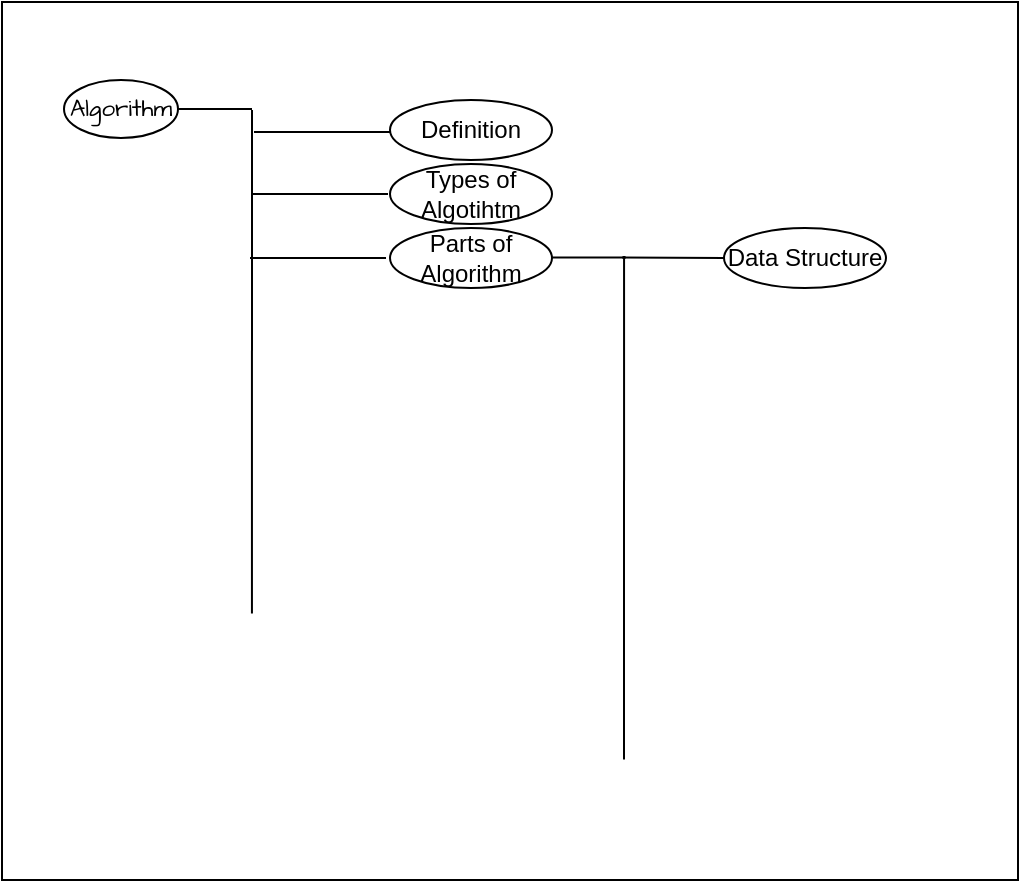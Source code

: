 <mxfile border="50" scale="3" compressed="false" locked="false" version="26.0.9">
  <diagram name="Blank" id="YmL12bMKpDGza6XwsDPr">
    <mxGraphModel dx="600" dy="323" grid="0" gridSize="10" guides="1" tooltips="1" connect="1" arrows="1" fold="1" page="0" pageScale="1" pageWidth="827" pageHeight="1169" background="none" math="1" shadow="0">
      <root>
        <mxCell id="X5NqExCQtvZxIxQ7pmgY-0" />
        <mxCell id="1" parent="X5NqExCQtvZxIxQ7pmgY-0" />
        <mxCell id="2RsevzLdP4SSxhdmT4-U-3" value="" style="rounded=0;whiteSpace=wrap;html=1;hachureGap=4;fontFamily=Architects Daughter;fontSource=https%3A%2F%2Ffonts.googleapis.com%2Fcss%3Ffamily%3DArchitects%2BDaughter;" vertex="1" parent="1">
          <mxGeometry x="170" y="103" width="508" height="439" as="geometry" />
        </mxCell>
        <mxCell id="2RsevzLdP4SSxhdmT4-U-4" value="Algorithm" style="ellipse;whiteSpace=wrap;html=1;hachureGap=4;fontFamily=Architects Daughter;fontSource=https%3A%2F%2Ffonts.googleapis.com%2Fcss%3Ffamily%3DArchitects%2BDaughter;" vertex="1" parent="1">
          <mxGeometry x="201" y="142" width="57" height="29" as="geometry" />
        </mxCell>
        <mxCell id="2RsevzLdP4SSxhdmT4-U-8" style="edgeStyle=orthogonalEdgeStyle;rounded=0;hachureGap=4;orthogonalLoop=1;jettySize=auto;html=1;exitX=1;exitY=0.5;exitDx=0;exitDy=0;entryX=-0.021;entryY=0.443;entryDx=0;entryDy=0;entryPerimeter=0;fontFamily=Architects Daughter;fontSource=https%3A%2F%2Ffonts.googleapis.com%2Fcss%3Ffamily%3DArchitects%2BDaughter;strokeColor=default;endArrow=none;startFill=0;" edge="1" parent="1" source="2RsevzLdP4SSxhdmT4-U-4">
          <mxGeometry relative="1" as="geometry">
            <mxPoint x="295" y="157" as="targetPoint" />
          </mxGeometry>
        </mxCell>
        <mxCell id="2RsevzLdP4SSxhdmT4-U-9" value="" style="endArrow=none;html=1;rounded=0;hachureGap=4;fontFamily=Architects Daughter;fontSource=https%3A%2F%2Ffonts.googleapis.com%2Fcss%3Ffamily%3DArchitects%2BDaughter;exitX=0.246;exitY=0.692;exitDx=0;exitDy=0;exitPerimeter=0;" edge="1" parent="1">
          <mxGeometry width="50" height="50" relative="1" as="geometry">
            <mxPoint x="294.968" y="408.788" as="sourcePoint" />
            <mxPoint x="295" y="157" as="targetPoint" />
          </mxGeometry>
        </mxCell>
        <mxCell id="2RsevzLdP4SSxhdmT4-U-11" value="" style="endArrow=none;html=1;rounded=0;exitX=0.506;exitY=0.256;exitDx=0;exitDy=0;exitPerimeter=0;" edge="1" parent="1">
          <mxGeometry width="50" height="50" relative="1" as="geometry">
            <mxPoint x="364" y="168" as="sourcePoint" />
            <mxPoint x="296.001" y="168" as="targetPoint" />
          </mxGeometry>
        </mxCell>
        <mxCell id="2RsevzLdP4SSxhdmT4-U-13" value="" style="endArrow=none;html=1;rounded=0;exitX=0.506;exitY=0.256;exitDx=0;exitDy=0;exitPerimeter=0;" edge="1" parent="1">
          <mxGeometry width="50" height="50" relative="1" as="geometry">
            <mxPoint x="363" y="199" as="sourcePoint" />
            <mxPoint x="295.001" y="199" as="targetPoint" />
          </mxGeometry>
        </mxCell>
        <mxCell id="2RsevzLdP4SSxhdmT4-U-14" value="" style="endArrow=none;html=1;rounded=0;exitX=0.506;exitY=0.256;exitDx=0;exitDy=0;exitPerimeter=0;" edge="1" parent="1">
          <mxGeometry width="50" height="50" relative="1" as="geometry">
            <mxPoint x="362" y="231" as="sourcePoint" />
            <mxPoint x="294.001" y="231" as="targetPoint" />
          </mxGeometry>
        </mxCell>
        <mxCell id="2RsevzLdP4SSxhdmT4-U-15" value="Definition" style="ellipse;whiteSpace=wrap;html=1;" vertex="1" parent="1">
          <mxGeometry x="364" y="152" width="81" height="30" as="geometry" />
        </mxCell>
        <mxCell id="2RsevzLdP4SSxhdmT4-U-16" value="Types of Algotihtm" style="ellipse;whiteSpace=wrap;html=1;" vertex="1" parent="1">
          <mxGeometry x="364" y="184" width="81" height="30" as="geometry" />
        </mxCell>
        <mxCell id="2RsevzLdP4SSxhdmT4-U-17" value="Parts of Algorithm" style="ellipse;whiteSpace=wrap;html=1;" vertex="1" parent="1">
          <mxGeometry x="364" y="216" width="81" height="30" as="geometry" />
        </mxCell>
        <mxCell id="2RsevzLdP4SSxhdmT4-U-18" style="edgeStyle=orthogonalEdgeStyle;rounded=0;hachureGap=4;orthogonalLoop=1;jettySize=auto;html=1;exitX=1;exitY=0.5;exitDx=0;exitDy=0;entryX=-0.021;entryY=0.443;entryDx=0;entryDy=0;entryPerimeter=0;fontFamily=Architects Daughter;fontSource=https%3A%2F%2Ffonts.googleapis.com%2Fcss%3Ffamily%3DArchitects%2BDaughter;strokeColor=default;endArrow=none;startFill=0;" edge="1" parent="1">
          <mxGeometry relative="1" as="geometry">
            <mxPoint x="445" y="230.71" as="sourcePoint" />
            <mxPoint x="482" y="230.71" as="targetPoint" />
          </mxGeometry>
        </mxCell>
        <mxCell id="2RsevzLdP4SSxhdmT4-U-19" value="Data Structure" style="ellipse;whiteSpace=wrap;html=1;" vertex="1" parent="1">
          <mxGeometry x="531" y="216" width="81" height="30" as="geometry" />
        </mxCell>
        <mxCell id="2RsevzLdP4SSxhdmT4-U-20" value="" style="endArrow=none;html=1;rounded=0;hachureGap=4;fontFamily=Architects Daughter;fontSource=https%3A%2F%2Ffonts.googleapis.com%2Fcss%3Ffamily%3DArchitects%2BDaughter;exitX=0.246;exitY=0.692;exitDx=0;exitDy=0;exitPerimeter=0;" edge="1" parent="1">
          <mxGeometry width="50" height="50" relative="1" as="geometry">
            <mxPoint x="480.998" y="481.788" as="sourcePoint" />
            <mxPoint x="481.03" y="230" as="targetPoint" />
          </mxGeometry>
        </mxCell>
        <mxCell id="2RsevzLdP4SSxhdmT4-U-21" value="" style="endArrow=none;html=1;rounded=0;" edge="1" parent="1">
          <mxGeometry width="50" height="50" relative="1" as="geometry">
            <mxPoint x="531" y="231" as="sourcePoint" />
            <mxPoint x="480.001" y="230.71" as="targetPoint" />
          </mxGeometry>
        </mxCell>
      </root>
    </mxGraphModel>
  </diagram>
</mxfile>
